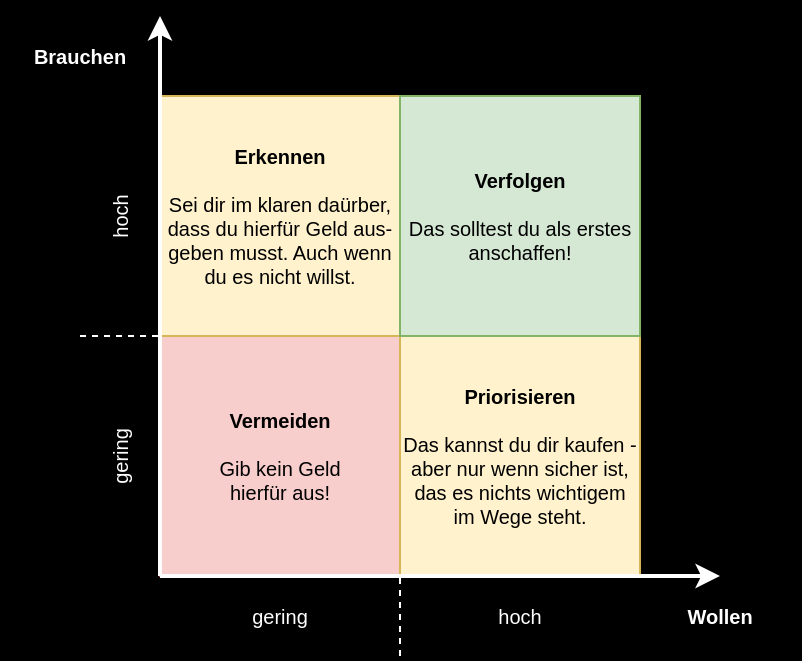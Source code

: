 <mxfile compressed="false" version="14.4.2" type="device">
  <diagram id="9Zlezzs-ueOoSnWW0amn" name="Seite-1">
    <mxGraphModel dx="769" dy="484" grid="1" gridSize="10" guides="1" tooltips="1" connect="1" arrows="1" fold="1" page="1" pageScale="1" pageWidth="827" pageHeight="1169" background="#000000" math="0" shadow="0">
      <root>
        <mxCell id="0" />
        <mxCell id="1" parent="0" />
        <mxCell id="AULAekg4sg8HQ-gJuJak-9" value="" style="endArrow=none;dashed=1;html=1;strokeWidth=1;entryX=1;entryY=0;entryDx=0;entryDy=0;strokeColor=#FFFFFF;fontSize=10;" parent="1" target="AULAekg4sg8HQ-gJuJak-8" edge="1">
          <mxGeometry width="50" height="50" relative="1" as="geometry">
            <mxPoint x="200" y="200" as="sourcePoint" />
            <mxPoint x="250" y="150" as="targetPoint" />
          </mxGeometry>
        </mxCell>
        <mxCell id="AULAekg4sg8HQ-gJuJak-10" value="" style="endArrow=none;dashed=1;html=1;strokeWidth=1;entryX=0;entryY=0;entryDx=0;entryDy=0;strokeColor=#FFFFFF;fontSize=10;" parent="1" target="AULAekg4sg8HQ-gJuJak-6" edge="1">
          <mxGeometry width="50" height="50" relative="1" as="geometry">
            <mxPoint x="360" y="360" as="sourcePoint" />
            <mxPoint x="460" y="60" as="targetPoint" />
          </mxGeometry>
        </mxCell>
        <mxCell id="AULAekg4sg8HQ-gJuJak-11" value="gering" style="text;html=1;strokeColor=none;fillColor=none;align=center;verticalAlign=middle;whiteSpace=wrap;rounded=0;fontColor=#FFFFFF;fontSize=10;" parent="1" vertex="1">
          <mxGeometry x="240" y="320" width="120" height="40" as="geometry" />
        </mxCell>
        <mxCell id="AULAekg4sg8HQ-gJuJak-12" value="hoch" style="text;html=1;strokeColor=none;fillColor=none;align=center;verticalAlign=middle;whiteSpace=wrap;rounded=0;fontColor=#FFFFFF;fontSize=10;" parent="1" vertex="1">
          <mxGeometry x="360" y="320" width="120" height="40" as="geometry" />
        </mxCell>
        <mxCell id="AULAekg4sg8HQ-gJuJak-13" value="gering" style="text;html=1;strokeColor=none;fillColor=none;align=center;verticalAlign=middle;whiteSpace=wrap;rounded=0;horizontal=0;fontColor=#FFFFFF;fontSize=10;" parent="1" vertex="1">
          <mxGeometry x="200" y="200" width="40" height="120" as="geometry" />
        </mxCell>
        <mxCell id="AULAekg4sg8HQ-gJuJak-14" value="hoch" style="text;html=1;strokeColor=none;fillColor=none;align=center;verticalAlign=middle;whiteSpace=wrap;rounded=0;horizontal=0;fontColor=#FFFFFF;fontSize=10;" parent="1" vertex="1">
          <mxGeometry x="200" y="80" width="40" height="120" as="geometry" />
        </mxCell>
        <mxCell id="AULAekg4sg8HQ-gJuJak-7" value="&lt;b style=&quot;font-size: 10px;&quot;&gt;&lt;font style=&quot;font-size: 10px;&quot;&gt;Vermeiden&lt;/font&gt;&lt;/b&gt;&lt;br style=&quot;font-size: 10px;&quot;&gt;&lt;br style=&quot;font-size: 10px;&quot;&gt;Gib kein Geld&lt;br style=&quot;font-size: 10px;&quot;&gt;hierfür aus!" style="rounded=0;whiteSpace=wrap;html=1;fillColor=#f8cecc;strokeColor=#b85450;fontSize=10;" parent="1" vertex="1">
          <mxGeometry x="240" y="200" width="120" height="120" as="geometry" />
        </mxCell>
        <mxCell id="AULAekg4sg8HQ-gJuJak-5" value="&lt;b style=&quot;font-size: 10px;&quot;&gt;&lt;font style=&quot;font-size: 10px;&quot;&gt;Erkennen&lt;/font&gt;&lt;/b&gt;&lt;br style=&quot;font-size: 10px;&quot;&gt;&lt;br style=&quot;font-size: 10px;&quot;&gt;Sei dir im klaren daürber, dass du hierfür Geld aus-&lt;br style=&quot;font-size: 10px;&quot;&gt;geben musst. Auch wenn du es nicht willst." style="rounded=0;whiteSpace=wrap;html=1;fillColor=#fff2cc;strokeColor=#d6b656;fontSize=10;" parent="1" vertex="1">
          <mxGeometry x="240" y="80" width="120" height="120" as="geometry" />
        </mxCell>
        <mxCell id="du3GIvW34ktYrePvJwNn-1" value="Wollen" style="text;html=1;strokeColor=none;fillColor=none;align=center;verticalAlign=middle;whiteSpace=wrap;rounded=0;fontColor=#FFFFFF;fontStyle=1;fontSize=10;" vertex="1" parent="1">
          <mxGeometry x="480" y="320" width="80" height="40" as="geometry" />
        </mxCell>
        <mxCell id="du3GIvW34ktYrePvJwNn-2" value="Brauchen" style="text;html=1;strokeColor=none;fillColor=none;align=center;verticalAlign=middle;whiteSpace=wrap;rounded=0;horizontal=1;fontColor=#FFFFFF;fontStyle=1;fontSize=10;" vertex="1" parent="1">
          <mxGeometry x="160" y="40" width="80" height="40" as="geometry" />
        </mxCell>
        <mxCell id="AULAekg4sg8HQ-gJuJak-8" value="&lt;b style=&quot;font-size: 10px;&quot;&gt;&lt;font style=&quot;font-size: 10px;&quot;&gt;Priorisieren&lt;/font&gt;&lt;/b&gt;&lt;br style=&quot;font-size: 10px;&quot;&gt;&lt;br style=&quot;font-size: 10px;&quot;&gt;Das kannst du dir kaufen - aber nur wenn sicher ist, das es nichts wichtigem im Wege steht." style="rounded=0;whiteSpace=wrap;html=1;fillColor=#fff2cc;strokeColor=#d6b656;fontSize=10;" parent="1" vertex="1">
          <mxGeometry x="360" y="200" width="120" height="120" as="geometry" />
        </mxCell>
        <mxCell id="AULAekg4sg8HQ-gJuJak-6" value="&lt;span style=&quot;font-size: 10px;&quot;&gt;&lt;b style=&quot;font-size: 10px;&quot;&gt;Verfolgen&lt;br style=&quot;font-size: 10px;&quot;&gt;&lt;/b&gt;&lt;/span&gt;&lt;br style=&quot;font-size: 10px;&quot;&gt;Das solltest du als erstes anschaffen!" style="rounded=0;whiteSpace=wrap;html=1;fillColor=#d5e8d4;strokeColor=#82b366;fontSize=10;" parent="1" vertex="1">
          <mxGeometry x="360" y="80" width="120" height="120" as="geometry" />
        </mxCell>
        <mxCell id="AULAekg4sg8HQ-gJuJak-2" value="" style="endArrow=classic;html=1;strokeWidth=2;strokeColor=#FFFFFF;fontSize=10;" parent="1" edge="1">
          <mxGeometry width="50" height="50" relative="1" as="geometry">
            <mxPoint x="240" y="320" as="sourcePoint" />
            <mxPoint x="240" y="40" as="targetPoint" />
          </mxGeometry>
        </mxCell>
        <mxCell id="AULAekg4sg8HQ-gJuJak-3" value="" style="endArrow=classic;html=1;strokeWidth=2;strokeColor=#FFFFFF;fontSize=10;" parent="1" edge="1">
          <mxGeometry width="50" height="50" relative="1" as="geometry">
            <mxPoint x="240" y="320" as="sourcePoint" />
            <mxPoint x="520" y="320" as="targetPoint" />
          </mxGeometry>
        </mxCell>
      </root>
    </mxGraphModel>
  </diagram>
</mxfile>
